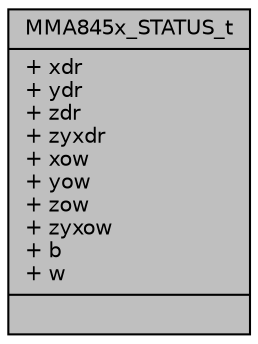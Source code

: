 digraph "MMA845x_STATUS_t"
{
  edge [fontname="Helvetica",fontsize="10",labelfontname="Helvetica",labelfontsize="10"];
  node [fontname="Helvetica",fontsize="10",shape=record];
  Node1 [label="{MMA845x_STATUS_t\n|+ xdr\l+ ydr\l+ zdr\l+ zyxdr\l+ xow\l+ yow\l+ zow\l+ zyxow\l+ b\l+ w\l|}",height=0.2,width=0.4,color="black", fillcolor="grey75", style="filled", fontcolor="black"];
}

